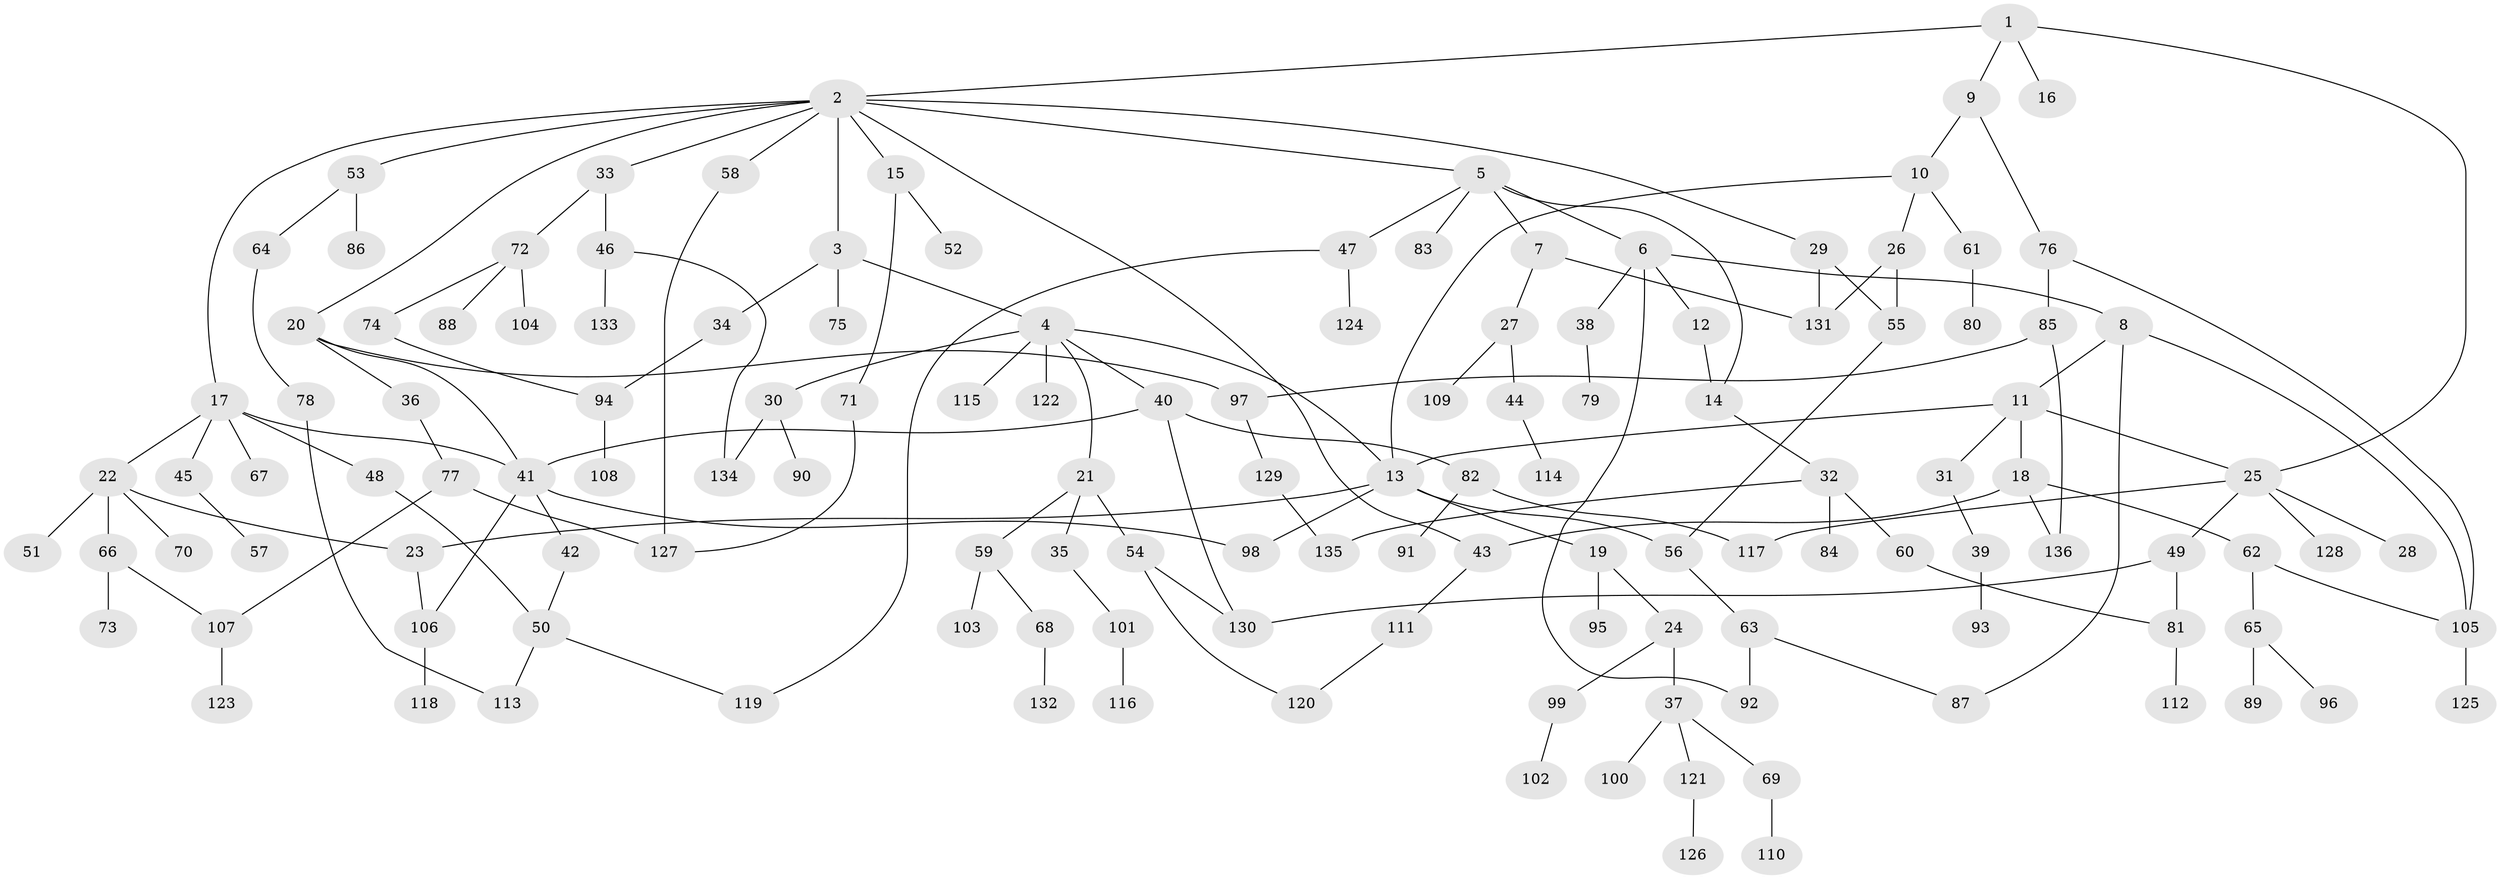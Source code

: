 // coarse degree distribution, {5: 0.08536585365853659, 7: 0.012195121951219513, 3: 0.23170731707317074, 13: 0.012195121951219513, 2: 0.2682926829268293, 4: 0.12195121951219512, 1: 0.24390243902439024, 6: 0.024390243902439025}
// Generated by graph-tools (version 1.1) at 2025/36/03/04/25 23:36:06]
// undirected, 136 vertices, 169 edges
graph export_dot {
  node [color=gray90,style=filled];
  1;
  2;
  3;
  4;
  5;
  6;
  7;
  8;
  9;
  10;
  11;
  12;
  13;
  14;
  15;
  16;
  17;
  18;
  19;
  20;
  21;
  22;
  23;
  24;
  25;
  26;
  27;
  28;
  29;
  30;
  31;
  32;
  33;
  34;
  35;
  36;
  37;
  38;
  39;
  40;
  41;
  42;
  43;
  44;
  45;
  46;
  47;
  48;
  49;
  50;
  51;
  52;
  53;
  54;
  55;
  56;
  57;
  58;
  59;
  60;
  61;
  62;
  63;
  64;
  65;
  66;
  67;
  68;
  69;
  70;
  71;
  72;
  73;
  74;
  75;
  76;
  77;
  78;
  79;
  80;
  81;
  82;
  83;
  84;
  85;
  86;
  87;
  88;
  89;
  90;
  91;
  92;
  93;
  94;
  95;
  96;
  97;
  98;
  99;
  100;
  101;
  102;
  103;
  104;
  105;
  106;
  107;
  108;
  109;
  110;
  111;
  112;
  113;
  114;
  115;
  116;
  117;
  118;
  119;
  120;
  121;
  122;
  123;
  124;
  125;
  126;
  127;
  128;
  129;
  130;
  131;
  132;
  133;
  134;
  135;
  136;
  1 -- 2;
  1 -- 9;
  1 -- 16;
  1 -- 25;
  2 -- 3;
  2 -- 5;
  2 -- 15;
  2 -- 17;
  2 -- 20;
  2 -- 29;
  2 -- 33;
  2 -- 43;
  2 -- 53;
  2 -- 58;
  3 -- 4;
  3 -- 34;
  3 -- 75;
  4 -- 21;
  4 -- 30;
  4 -- 40;
  4 -- 115;
  4 -- 122;
  4 -- 13;
  5 -- 6;
  5 -- 7;
  5 -- 47;
  5 -- 83;
  5 -- 14;
  6 -- 8;
  6 -- 12;
  6 -- 38;
  6 -- 92;
  7 -- 27;
  7 -- 131;
  8 -- 11;
  8 -- 105;
  8 -- 87;
  9 -- 10;
  9 -- 76;
  10 -- 26;
  10 -- 61;
  10 -- 13;
  11 -- 13;
  11 -- 18;
  11 -- 31;
  11 -- 25;
  12 -- 14;
  13 -- 19;
  13 -- 23;
  13 -- 98;
  13 -- 56;
  14 -- 32;
  15 -- 52;
  15 -- 71;
  17 -- 22;
  17 -- 41;
  17 -- 45;
  17 -- 48;
  17 -- 67;
  18 -- 62;
  18 -- 136;
  18 -- 43;
  19 -- 24;
  19 -- 95;
  20 -- 36;
  20 -- 97;
  20 -- 41;
  21 -- 35;
  21 -- 54;
  21 -- 59;
  22 -- 51;
  22 -- 66;
  22 -- 70;
  22 -- 23;
  23 -- 106;
  24 -- 37;
  24 -- 99;
  25 -- 28;
  25 -- 49;
  25 -- 128;
  25 -- 117;
  26 -- 55;
  26 -- 131;
  27 -- 44;
  27 -- 109;
  29 -- 131;
  29 -- 55;
  30 -- 90;
  30 -- 134;
  31 -- 39;
  32 -- 60;
  32 -- 84;
  32 -- 135;
  33 -- 46;
  33 -- 72;
  34 -- 94;
  35 -- 101;
  36 -- 77;
  37 -- 69;
  37 -- 100;
  37 -- 121;
  38 -- 79;
  39 -- 93;
  40 -- 82;
  40 -- 41;
  40 -- 130;
  41 -- 42;
  41 -- 106;
  41 -- 98;
  42 -- 50;
  43 -- 111;
  44 -- 114;
  45 -- 57;
  46 -- 133;
  46 -- 134;
  47 -- 119;
  47 -- 124;
  48 -- 50;
  49 -- 130;
  49 -- 81;
  50 -- 119;
  50 -- 113;
  53 -- 64;
  53 -- 86;
  54 -- 120;
  54 -- 130;
  55 -- 56;
  56 -- 63;
  58 -- 127;
  59 -- 68;
  59 -- 103;
  60 -- 81;
  61 -- 80;
  62 -- 65;
  62 -- 105;
  63 -- 87;
  63 -- 92;
  64 -- 78;
  65 -- 89;
  65 -- 96;
  66 -- 73;
  66 -- 107;
  68 -- 132;
  69 -- 110;
  71 -- 127;
  72 -- 74;
  72 -- 88;
  72 -- 104;
  74 -- 94;
  76 -- 85;
  76 -- 105;
  77 -- 107;
  77 -- 127;
  78 -- 113;
  81 -- 112;
  82 -- 91;
  82 -- 117;
  85 -- 136;
  85 -- 97;
  94 -- 108;
  97 -- 129;
  99 -- 102;
  101 -- 116;
  105 -- 125;
  106 -- 118;
  107 -- 123;
  111 -- 120;
  121 -- 126;
  129 -- 135;
}
